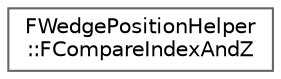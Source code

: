 digraph "Graphical Class Hierarchy"
{
 // INTERACTIVE_SVG=YES
 // LATEX_PDF_SIZE
  bgcolor="transparent";
  edge [fontname=Helvetica,fontsize=10,labelfontname=Helvetica,labelfontsize=10];
  node [fontname=Helvetica,fontsize=10,shape=box,height=0.2,width=0.4];
  rankdir="LR";
  Node0 [id="Node000000",label="FWedgePositionHelper\l::FCompareIndexAndZ",height=0.2,width=0.4,color="grey40", fillcolor="white", style="filled",URL="$d0/d75/structFWedgePositionHelper_1_1FCompareIndexAndZ.html",tooltip="Sorting function for vertex Z/index pairs."];
}
